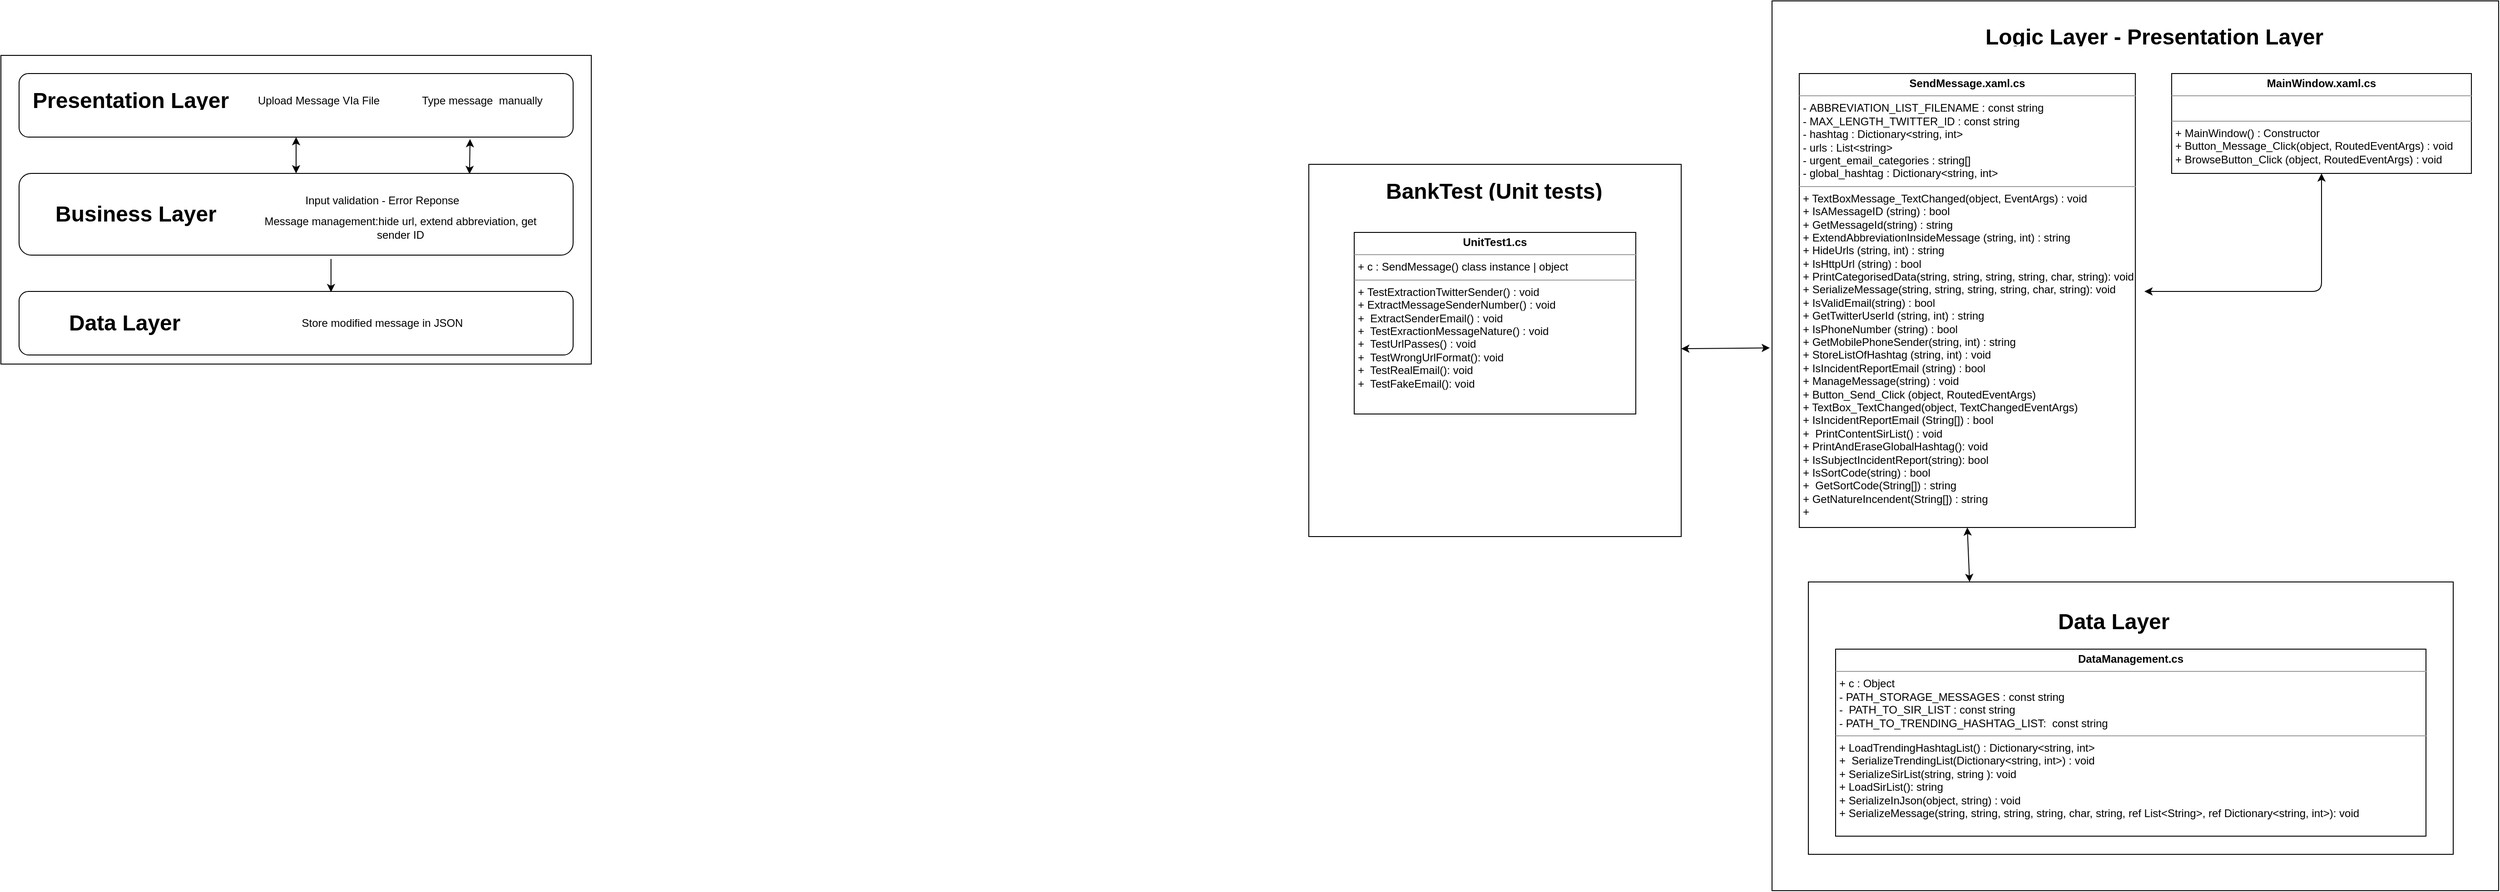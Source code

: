 <mxfile version="13.7.9" type="device"><diagram id="kgpKYQtTHZ0yAKxKKP6v" name="Page-1"><mxGraphModel dx="2014" dy="962" grid="1" gridSize="10" guides="1" tooltips="1" connect="1" arrows="1" fold="1" page="1" pageScale="1" pageWidth="850" pageHeight="1100" math="0" shadow="0"><root><mxCell id="0"/><mxCell id="1" parent="0"/><mxCell id="AAuee-5De9Ymk3_bAGLi-1" value="" style="rounded=0;whiteSpace=wrap;html=1;" parent="1" vertex="1"><mxGeometry x="130" y="130" width="650" height="340" as="geometry"/></mxCell><mxCell id="AAuee-5De9Ymk3_bAGLi-2" value="" style="rounded=1;whiteSpace=wrap;html=1;" parent="1" vertex="1"><mxGeometry x="150" y="150" width="610" height="70" as="geometry"/></mxCell><mxCell id="AAuee-5De9Ymk3_bAGLi-6" value="" style="rounded=1;whiteSpace=wrap;html=1;" parent="1" vertex="1"><mxGeometry x="150" y="260" width="610" height="90" as="geometry"/></mxCell><mxCell id="AAuee-5De9Ymk3_bAGLi-7" value="" style="rounded=1;whiteSpace=wrap;html=1;" parent="1" vertex="1"><mxGeometry x="150" y="390" width="610" height="70" as="geometry"/></mxCell><mxCell id="AAuee-5De9Ymk3_bAGLi-8" value="&lt;h1&gt;Presentation Layer&lt;/h1&gt;&lt;p&gt;&lt;br&gt;&lt;/p&gt;" style="text;html=1;strokeColor=none;fillColor=none;spacing=5;spacingTop=-20;whiteSpace=wrap;overflow=hidden;rounded=0;" parent="1" vertex="1"><mxGeometry x="160" y="160" width="240" height="30" as="geometry"/></mxCell><mxCell id="AAuee-5De9Ymk3_bAGLi-9" value="&lt;h1&gt;Business Layer&lt;/h1&gt;" style="text;html=1;strokeColor=none;fillColor=none;spacing=5;spacingTop=-20;whiteSpace=wrap;overflow=hidden;rounded=0;" parent="1" vertex="1"><mxGeometry x="185" y="285" width="190" height="40" as="geometry"/></mxCell><mxCell id="AAuee-5De9Ymk3_bAGLi-10" value="&lt;h1&gt;Data Layer&lt;/h1&gt;" style="text;html=1;strokeColor=none;fillColor=none;spacing=5;spacingTop=-20;whiteSpace=wrap;overflow=hidden;rounded=0;" parent="1" vertex="1"><mxGeometry x="200" y="405" width="140" height="40" as="geometry"/></mxCell><mxCell id="AAuee-5De9Ymk3_bAGLi-11" value="Upload Message VIa File" style="text;html=1;strokeColor=none;fillColor=none;align=center;verticalAlign=middle;whiteSpace=wrap;rounded=0;" parent="1" vertex="1"><mxGeometry x="400" y="170" width="160" height="20" as="geometry"/></mxCell><mxCell id="AAuee-5De9Ymk3_bAGLi-12" value="Type message&amp;nbsp; manually" style="text;html=1;strokeColor=none;fillColor=none;align=center;verticalAlign=middle;whiteSpace=wrap;rounded=0;" parent="1" vertex="1"><mxGeometry x="580" y="170" width="160" height="20" as="geometry"/></mxCell><mxCell id="AAuee-5De9Ymk3_bAGLi-14" value="Input validation - Error Reponse" style="text;html=1;strokeColor=none;fillColor=none;align=center;verticalAlign=middle;whiteSpace=wrap;rounded=0;" parent="1" vertex="1"><mxGeometry x="410" y="280" width="280" height="20" as="geometry"/></mxCell><mxCell id="AAuee-5De9Ymk3_bAGLi-15" value="Store modified message in JSON" style="text;html=1;strokeColor=none;fillColor=none;align=center;verticalAlign=middle;whiteSpace=wrap;rounded=0;" parent="1" vertex="1"><mxGeometry x="420" y="415" width="260" height="20" as="geometry"/></mxCell><mxCell id="AAuee-5De9Ymk3_bAGLi-17" value="Message management:hide url, extend abbreviation, get sender ID" style="text;html=1;strokeColor=none;fillColor=none;align=center;verticalAlign=middle;whiteSpace=wrap;rounded=0;" parent="1" vertex="1"><mxGeometry x="410" y="310" width="320" height="20" as="geometry"/></mxCell><mxCell id="AAuee-5De9Ymk3_bAGLi-18" value="" style="endArrow=classic;startArrow=classic;html=1;exitX=0.5;exitY=0;exitDx=0;exitDy=0;entryX=0.5;entryY=1;entryDx=0;entryDy=0;" parent="1" source="AAuee-5De9Ymk3_bAGLi-6" target="AAuee-5De9Ymk3_bAGLi-2" edge="1"><mxGeometry width="50" height="50" relative="1" as="geometry"><mxPoint x="420" y="270" as="sourcePoint"/><mxPoint x="470" y="220" as="targetPoint"/></mxGeometry></mxCell><mxCell id="AAuee-5De9Ymk3_bAGLi-19" value="" style="endArrow=classic;html=1;entryX=0.563;entryY=0.011;entryDx=0;entryDy=0;entryPerimeter=0;exitX=0.563;exitY=1.047;exitDx=0;exitDy=0;exitPerimeter=0;" parent="1" source="AAuee-5De9Ymk3_bAGLi-6" target="AAuee-5De9Ymk3_bAGLi-7" edge="1"><mxGeometry width="50" height="50" relative="1" as="geometry"><mxPoint x="510" y="390" as="sourcePoint"/><mxPoint x="560" y="340" as="targetPoint"/></mxGeometry></mxCell><mxCell id="AAuee-5De9Ymk3_bAGLi-20" value="" style="endArrow=classic;startArrow=classic;html=1;exitX=0.813;exitY=0.007;exitDx=0;exitDy=0;exitPerimeter=0;entryX=0.814;entryY=1.031;entryDx=0;entryDy=0;entryPerimeter=0;" parent="1" source="AAuee-5De9Ymk3_bAGLi-6" target="AAuee-5De9Ymk3_bAGLi-2" edge="1"><mxGeometry width="50" height="50" relative="1" as="geometry"><mxPoint x="620" y="270" as="sourcePoint"/><mxPoint x="670" y="220" as="targetPoint"/></mxGeometry></mxCell><mxCell id="AAuee-5De9Ymk3_bAGLi-23" value="" style="whiteSpace=wrap;html=1;aspect=fixed;" parent="1" vertex="1"><mxGeometry x="1570" y="250" width="410" height="410" as="geometry"/></mxCell><mxCell id="AAuee-5De9Ymk3_bAGLi-24" value="&lt;p style=&quot;margin: 0px ; margin-top: 4px ; text-align: center&quot;&gt;&lt;b&gt;UnitTest1.cs&lt;/b&gt;&lt;/p&gt;&lt;hr size=&quot;1&quot;&gt;&lt;p style=&quot;margin: 0px ; margin-left: 4px&quot;&gt;+ c : SendMessage() class instance | object&lt;/p&gt;&lt;hr size=&quot;1&quot;&gt;&lt;p style=&quot;margin: 0px ; margin-left: 4px&quot;&gt;+&amp;nbsp;TestExtractionTwitterSender() : void&lt;/p&gt;&lt;p style=&quot;margin: 0px ; margin-left: 4px&quot;&gt;+&amp;nbsp;ExtractMessageSenderNumber() : void&lt;br&gt;&lt;/p&gt;&lt;p style=&quot;margin: 0px ; margin-left: 4px&quot;&gt;+&amp;nbsp; ExtractSenderEmail() : void&lt;br&gt;&lt;/p&gt;&lt;p style=&quot;margin: 0px ; margin-left: 4px&quot;&gt;+&amp;nbsp; TestExractionMessageNature()&amp;nbsp;: void&lt;br&gt;&lt;/p&gt;&lt;p style=&quot;margin: 0px ; margin-left: 4px&quot;&gt;+&amp;nbsp; TestUrlPasses() : void&lt;/p&gt;&lt;p style=&quot;margin: 0px ; margin-left: 4px&quot;&gt;+&amp;nbsp; TestWrongUrlFormat(): void&lt;br&gt;&lt;/p&gt;&lt;p style=&quot;margin: 0px ; margin-left: 4px&quot;&gt;+&amp;nbsp; TestRealEmail(): void&lt;br&gt;&lt;/p&gt;&lt;p style=&quot;margin: 0px ; margin-left: 4px&quot;&gt;+&amp;nbsp; TestFakeEmail(): void&lt;br&gt;&lt;/p&gt;" style="verticalAlign=top;align=left;overflow=fill;fontSize=12;fontFamily=Helvetica;html=1;" parent="1" vertex="1"><mxGeometry x="1620" y="325" width="310" height="200" as="geometry"/></mxCell><mxCell id="AAuee-5De9Ymk3_bAGLi-26" value="" style="rounded=0;whiteSpace=wrap;html=1;" parent="1" vertex="1"><mxGeometry x="2080" y="70" width="800" height="980" as="geometry"/></mxCell><mxCell id="AAuee-5De9Ymk3_bAGLi-28" value="&lt;p style=&quot;margin: 0px ; margin-top: 4px ; text-align: center&quot;&gt;&lt;b&gt;MainWindow.xaml.cs&lt;/b&gt;&lt;br&gt;&lt;/p&gt;&lt;hr size=&quot;1&quot;&gt;&lt;p style=&quot;margin: 0px ; margin-left: 4px&quot;&gt;&lt;br&gt;&lt;/p&gt;&lt;hr size=&quot;1&quot;&gt;&lt;p style=&quot;margin: 0px ; margin-left: 4px&quot;&gt;+&amp;nbsp;MainWindow() : Constructor&lt;/p&gt;&lt;p style=&quot;margin: 0px ; margin-left: 4px&quot;&gt;+ Button_Message_Click(object, RoutedEventArgs) : void&lt;/p&gt;&lt;p style=&quot;margin: 0px ; margin-left: 4px&quot;&gt;+ BrowseButton_Click (object, RoutedEventArgs) : void&lt;/p&gt;&lt;p style=&quot;margin: 0px ; margin-left: 4px&quot;&gt;&lt;br&gt;&lt;/p&gt;" style="verticalAlign=top;align=left;overflow=fill;fontSize=12;fontFamily=Helvetica;html=1;" parent="1" vertex="1"><mxGeometry x="2520" y="150" width="330" height="110" as="geometry"/></mxCell><mxCell id="AAuee-5De9Ymk3_bAGLi-29" value="&lt;p style=&quot;margin: 0px ; margin-top: 4px ; text-align: center&quot;&gt;&lt;b&gt;SendMessage.xaml.cs&lt;/b&gt;&lt;/p&gt;&lt;hr size=&quot;1&quot;&gt;&lt;p style=&quot;margin: 0px ; margin-left: 4px&quot;&gt;-&amp;nbsp;ABBREVIATION_LIST_FILENAME : const string&lt;/p&gt;&lt;p style=&quot;margin: 0px ; margin-left: 4px&quot;&gt;-&amp;nbsp;MAX_LENGTH_TWITTER_ID : const string&lt;/p&gt;&lt;p style=&quot;margin: 0px ; margin-left: 4px&quot;&gt;&lt;span&gt;- hashtag :&amp;nbsp;Dictionary&amp;lt;string, int&amp;gt;&amp;nbsp;&lt;/span&gt;&lt;br&gt;&lt;/p&gt;&lt;p style=&quot;margin: 0px ; margin-left: 4px&quot;&gt;- urls :&amp;nbsp;List&amp;lt;string&amp;gt;&lt;/p&gt;&lt;p style=&quot;margin: 0px ; margin-left: 4px&quot;&gt;-&amp;nbsp;urgent_email_categories : string[]&lt;/p&gt;&lt;p style=&quot;margin: 0px ; margin-left: 4px&quot;&gt;- global_hashtag : Dictionary&amp;lt;string, int&amp;gt;&lt;/p&gt;&lt;hr size=&quot;1&quot;&gt;&lt;p style=&quot;margin: 0px ; margin-left: 4px&quot;&gt;+ TextBoxMessage_TextChanged(object, EventArgs) : void&lt;/p&gt;&lt;p style=&quot;margin: 0px ; margin-left: 4px&quot;&gt;+ IsAMessageID (string) : bool&lt;/p&gt;&lt;p style=&quot;margin: 0px ; margin-left: 4px&quot;&gt;+&amp;nbsp;GetMessageId(string) : string&lt;/p&gt;&lt;p style=&quot;margin: 0px ; margin-left: 4px&quot;&gt;+ ExtendAbbreviationInsideMessage (string, int) : string&lt;/p&gt;&lt;p style=&quot;margin: 0px ; margin-left: 4px&quot;&gt;+&amp;nbsp;HideUrls (string, int) : string&lt;/p&gt;&lt;p style=&quot;margin: 0px ; margin-left: 4px&quot;&gt;+&amp;nbsp;IsHttpUrl (string) : bool&lt;/p&gt;&lt;p style=&quot;margin: 0px ; margin-left: 4px&quot;&gt;+&amp;nbsp;PrintCategorisedData(string, string, string, string, char, string): void&lt;/p&gt;&lt;p style=&quot;margin: 0px ; margin-left: 4px&quot;&gt;+&amp;nbsp;SerializeMessage(string, string, string, string, char, string): void&lt;/p&gt;&lt;p style=&quot;margin: 0px ; margin-left: 4px&quot;&gt;+ IsValidEmail(string) : bool&lt;/p&gt;&lt;p style=&quot;margin: 0px ; margin-left: 4px&quot;&gt;+ GetTwitterUserId (string, int) : string&lt;/p&gt;&lt;p style=&quot;margin: 0px ; margin-left: 4px&quot;&gt;+ IsPhoneNumber (string) : bool&lt;/p&gt;&lt;p style=&quot;margin: 0px ; margin-left: 4px&quot;&gt;+ GetMobilePhoneSender(string, int) : string&lt;/p&gt;&lt;p style=&quot;margin: 0px ; margin-left: 4px&quot;&gt;+ StoreListOfHashtag (string, int) : void&lt;/p&gt;&lt;p style=&quot;margin: 0px ; margin-left: 4px&quot;&gt;+ IsIncidentReportEmail (string) : bool&lt;/p&gt;&lt;p style=&quot;margin: 0px ; margin-left: 4px&quot;&gt;+ ManageMessage(string) : void&lt;/p&gt;&lt;p style=&quot;margin: 0px ; margin-left: 4px&quot;&gt;+&amp;nbsp;Button_Send_Click (object, RoutedEventArgs)&lt;/p&gt;&lt;p style=&quot;margin: 0px ; margin-left: 4px&quot;&gt;+ TextBox_TextChanged(object, TextChangedEventArgs)&lt;/p&gt;&lt;p style=&quot;margin: 0px ; margin-left: 4px&quot;&gt;+&amp;nbsp;IsIncidentReportEmail (String[]) : bool&lt;/p&gt;&lt;p style=&quot;margin: 0px ; margin-left: 4px&quot;&gt;+&amp;nbsp; PrintContentSirList() : void&lt;/p&gt;&lt;p style=&quot;margin: 0px ; margin-left: 4px&quot;&gt;+&amp;nbsp;PrintAndEraseGlobalHashtag(): void&lt;/p&gt;&lt;p style=&quot;margin: 0px ; margin-left: 4px&quot;&gt;+&amp;nbsp;IsSubjectIncidentReport(string): bool&lt;/p&gt;&lt;p style=&quot;margin: 0px ; margin-left: 4px&quot;&gt;+&amp;nbsp;IsSortCode(string) : bool&lt;/p&gt;&lt;p style=&quot;margin: 0px ; margin-left: 4px&quot;&gt;+&amp;nbsp;&amp;nbsp;GetSortCode(String[]) : string&lt;/p&gt;&lt;p style=&quot;margin: 0px ; margin-left: 4px&quot;&gt;+&amp;nbsp;GetNatureIncendent(String[]) : string&lt;/p&gt;&lt;p style=&quot;margin: 0px ; margin-left: 4px&quot;&gt;+&amp;nbsp;&lt;/p&gt;&lt;p style=&quot;margin: 0px ; margin-left: 4px&quot;&gt;&lt;br&gt;&lt;/p&gt;" style="verticalAlign=top;align=left;overflow=fill;fontSize=12;fontFamily=Helvetica;html=1;" parent="1" vertex="1"><mxGeometry x="2110" y="150" width="370" height="500" as="geometry"/></mxCell><mxCell id="AAuee-5De9Ymk3_bAGLi-30" value="&lt;h1&gt;BankTest (Unit tests)&lt;br&gt;&lt;/h1&gt;" style="text;html=1;strokeColor=none;fillColor=none;spacing=5;spacingTop=-20;whiteSpace=wrap;overflow=hidden;rounded=0;" parent="1" vertex="1"><mxGeometry x="1650" y="260" width="280" height="30" as="geometry"/></mxCell><mxCell id="AAuee-5De9Ymk3_bAGLi-31" value="&lt;h1&gt;Logic Layer - Presentation Layer&amp;nbsp;&amp;nbsp;&lt;br&gt;&lt;/h1&gt;" style="text;html=1;strokeColor=none;fillColor=none;spacing=5;spacingTop=-20;whiteSpace=wrap;overflow=hidden;rounded=0;" parent="1" vertex="1"><mxGeometry x="2310" y="90" width="430" height="30" as="geometry"/></mxCell><mxCell id="PmKwAY3itvMWRQ7nfryn-1" value="" style="rounded=0;whiteSpace=wrap;html=1;" vertex="1" parent="1"><mxGeometry x="2120" y="710" width="710" height="300" as="geometry"/></mxCell><mxCell id="PmKwAY3itvMWRQ7nfryn-3" value="&lt;h1&gt;Data Layer&lt;/h1&gt;" style="text;html=1;strokeColor=none;fillColor=none;spacing=5;spacingTop=-20;whiteSpace=wrap;overflow=hidden;rounded=0;" vertex="1" parent="1"><mxGeometry x="2390" y="734" width="190" height="40" as="geometry"/></mxCell><mxCell id="PmKwAY3itvMWRQ7nfryn-4" value="&lt;p style=&quot;margin: 0px ; margin-top: 4px ; text-align: center&quot;&gt;&lt;b&gt;DataManagement.cs&lt;/b&gt;&lt;/p&gt;&lt;hr size=&quot;1&quot;&gt;&lt;p style=&quot;margin: 0px ; margin-left: 4px&quot;&gt;+ c : Object&lt;/p&gt;&lt;p style=&quot;margin: 0px 0px 0px 4px&quot;&gt;-&amp;nbsp;PATH_STORAGE_MESSAGES : const string&lt;/p&gt;&lt;p style=&quot;margin: 0px ; margin-left: 4px&quot;&gt;&lt;span&gt;-&amp;nbsp; PATH_TO_SIR_LIST : const string&lt;/span&gt;&lt;br&gt;&lt;/p&gt;&lt;p style=&quot;margin: 0px ; margin-left: 4px&quot;&gt;- PATH_TO_TRENDING_HASHTAG_LIST:&amp;nbsp; const string&lt;/p&gt;&lt;hr size=&quot;1&quot;&gt;&lt;p style=&quot;margin: 0px ; margin-left: 4px&quot;&gt;+ LoadTrendingHashtagList() :&amp;nbsp;Dictionary&amp;lt;string, int&amp;gt;&lt;/p&gt;&lt;p style=&quot;margin: 0px ; margin-left: 4px&quot;&gt;+ &amp;nbsp;SerializeTrendingList(Dictionary&amp;lt;string, int&amp;gt;) : void&lt;br&gt;&lt;/p&gt;&lt;p style=&quot;margin: 0px ; margin-left: 4px&quot;&gt;&lt;/p&gt;&lt;p style=&quot;margin: 0px ; margin-left: 4px&quot;&gt;&lt;span&gt;+ SerializeSirList(string, string ): void&lt;/span&gt;&lt;br&gt;&lt;/p&gt;&lt;p style=&quot;margin: 0px ; margin-left: 4px&quot;&gt;&lt;span&gt;+ LoadSirList(): string&lt;/span&gt;&lt;/p&gt;&lt;p style=&quot;margin: 0px ; margin-left: 4px&quot;&gt;&lt;span&gt;+ SerializeInJson(object, string) : void&lt;/span&gt;&lt;/p&gt;&lt;p style=&quot;margin: 0px ; margin-left: 4px&quot;&gt;&lt;span&gt;+ SerializeMessage(string, string, string, string, char, string, ref List&amp;lt;String&amp;gt;, ref Dictionary&amp;lt;string, int&amp;gt;&lt;/span&gt;&lt;span&gt;): void&lt;/span&gt;&lt;/p&gt;" style="verticalAlign=top;align=left;overflow=fill;fontSize=12;fontFamily=Helvetica;html=1;" vertex="1" parent="1"><mxGeometry x="2150" y="784" width="650" height="206" as="geometry"/></mxCell><mxCell id="PmKwAY3itvMWRQ7nfryn-9" value="" style="endArrow=classic;startArrow=classic;html=1;" edge="1" parent="1"><mxGeometry width="50" height="50" relative="1" as="geometry"><mxPoint x="2490" y="390" as="sourcePoint"/><mxPoint x="2685" y="260" as="targetPoint"/><Array as="points"><mxPoint x="2685" y="390"/></Array></mxGeometry></mxCell><mxCell id="PmKwAY3itvMWRQ7nfryn-11" value="" style="endArrow=classic;startArrow=classic;html=1;entryX=0.5;entryY=1;entryDx=0;entryDy=0;exitX=0.25;exitY=0;exitDx=0;exitDy=0;" edge="1" parent="1" source="PmKwAY3itvMWRQ7nfryn-1" target="AAuee-5De9Ymk3_bAGLi-29"><mxGeometry width="50" height="50" relative="1" as="geometry"><mxPoint x="2320" y="700" as="sourcePoint"/><mxPoint x="2370" y="650" as="targetPoint"/></mxGeometry></mxCell><mxCell id="PmKwAY3itvMWRQ7nfryn-16" value="" style="endArrow=classic;startArrow=classic;html=1;exitX=-0.003;exitY=0.39;exitDx=0;exitDy=0;exitPerimeter=0;" edge="1" parent="1" source="AAuee-5De9Ymk3_bAGLi-26" target="AAuee-5De9Ymk3_bAGLi-23"><mxGeometry width="50" height="50" relative="1" as="geometry"><mxPoint x="2070" y="450" as="sourcePoint"/><mxPoint x="2039.289" y="400" as="targetPoint"/></mxGeometry></mxCell></root></mxGraphModel></diagram></mxfile>